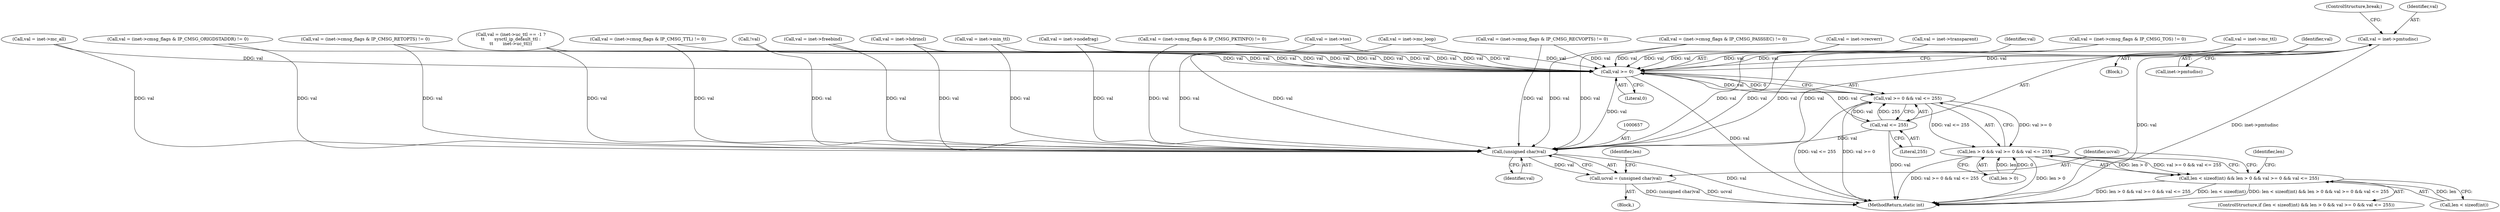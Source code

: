 digraph "0_linux_f6d8bd051c391c1c0458a30b2a7abcd939329259_25@pointer" {
"1000327" [label="(Call,val = inet->pmtudisc)"];
"1000646" [label="(Call,val >= 0)"];
"1000645" [label="(Call,val >= 0 && val <= 255)"];
"1000641" [label="(Call,len > 0 && val >= 0 && val <= 255)"];
"1000636" [label="(Call,len < sizeof(int) && len > 0 && val >= 0 && val <= 255)"];
"1000649" [label="(Call,val <= 255)"];
"1000656" [label="(Call,(unsigned char)val)"];
"1000654" [label="(Call,ucval = (unsigned char)val)"];
"1000327" [label="(Call,val = inet->pmtudisc)"];
"1000648" [label="(Literal,0)"];
"1000658" [label="(Identifier,val)"];
"1000370" [label="(Call,val = inet->mc_ttl)"];
"1000637" [label="(Call,len < sizeof(int))"];
"1000247" [label="(Call,val = (inet->cmsg_flags & IP_CMSG_RECVOPTS) != 0)"];
"1000646" [label="(Call,val >= 0)"];
"1000258" [label="(Call,val = (inet->cmsg_flags & IP_CMSG_RETOPTS) != 0)"];
"1000649" [label="(Call,val <= 255)"];
"1000291" [label="(Call,val = inet->tos)"];
"1000332" [label="(ControlStructure,break;)"];
"1000652" [label="(Block,)"];
"1000225" [label="(Call,val = (inet->cmsg_flags & IP_CMSG_TTL) != 0)"];
"1000498" [label="(Call,val = inet->mc_all)"];
"1000660" [label="(Identifier,len)"];
"1000698" [label="(MethodReturn,static int)"];
"1000353" [label="(Call,!val)"];
"1000636" [label="(Call,len < sizeof(int) && len > 0 && val >= 0 && val <= 255)"];
"1000650" [label="(Identifier,val)"];
"1000148" [label="(Block,)"];
"1000214" [label="(Call,val = (inet->cmsg_flags & IP_CMSG_PKTINFO) != 0)"];
"1000298" [label="(Call,val = (inet->uc_ttl == -1 ?\n\t\t       sysctl_ip_default_ttl :\n\t\t       inet->uc_ttl))"];
"1000656" [label="(Call,(unsigned char)val)"];
"1000621" [label="(Call,val = inet->min_ttl)"];
"1000320" [label="(Call,val = inet->nodefrag)"];
"1000635" [label="(ControlStructure,if (len < sizeof(int) && len > 0 && val >= 0 && val <= 255))"];
"1000377" [label="(Call,val = inet->mc_loop)"];
"1000655" [label="(Identifier,ucval)"];
"1000269" [label="(Call,val = (inet->cmsg_flags & IP_CMSG_PASSSEC) != 0)"];
"1000329" [label="(Call,inet->pmtudisc)"];
"1000645" [label="(Call,val >= 0 && val <= 255)"];
"1000654" [label="(Call,ucval = (unsigned char)val)"];
"1000642" [label="(Call,len > 0)"];
"1000280" [label="(Call,val = (inet->cmsg_flags & IP_CMSG_ORIGDSTADDR) != 0)"];
"1000313" [label="(Call,val = inet->hdrincl)"];
"1000647" [label="(Identifier,val)"];
"1000614" [label="(Call,val = inet->transparent)"];
"1000682" [label="(Identifier,len)"];
"1000651" [label="(Literal,255)"];
"1000607" [label="(Call,val = inet->freebind)"];
"1000328" [label="(Identifier,val)"];
"1000363" [label="(Call,val = inet->recverr)"];
"1000236" [label="(Call,val = (inet->cmsg_flags & IP_CMSG_TOS) != 0)"];
"1000641" [label="(Call,len > 0 && val >= 0 && val <= 255)"];
"1000327" -> "1000148"  [label="AST: "];
"1000327" -> "1000329"  [label="CFG: "];
"1000328" -> "1000327"  [label="AST: "];
"1000329" -> "1000327"  [label="AST: "];
"1000332" -> "1000327"  [label="CFG: "];
"1000327" -> "1000698"  [label="DDG: val"];
"1000327" -> "1000698"  [label="DDG: inet->pmtudisc"];
"1000327" -> "1000646"  [label="DDG: val"];
"1000327" -> "1000656"  [label="DDG: val"];
"1000646" -> "1000645"  [label="AST: "];
"1000646" -> "1000648"  [label="CFG: "];
"1000647" -> "1000646"  [label="AST: "];
"1000648" -> "1000646"  [label="AST: "];
"1000650" -> "1000646"  [label="CFG: "];
"1000645" -> "1000646"  [label="CFG: "];
"1000646" -> "1000698"  [label="DDG: val"];
"1000646" -> "1000645"  [label="DDG: val"];
"1000646" -> "1000645"  [label="DDG: 0"];
"1000621" -> "1000646"  [label="DDG: val"];
"1000363" -> "1000646"  [label="DDG: val"];
"1000607" -> "1000646"  [label="DDG: val"];
"1000377" -> "1000646"  [label="DDG: val"];
"1000280" -> "1000646"  [label="DDG: val"];
"1000313" -> "1000646"  [label="DDG: val"];
"1000370" -> "1000646"  [label="DDG: val"];
"1000258" -> "1000646"  [label="DDG: val"];
"1000247" -> "1000646"  [label="DDG: val"];
"1000291" -> "1000646"  [label="DDG: val"];
"1000236" -> "1000646"  [label="DDG: val"];
"1000225" -> "1000646"  [label="DDG: val"];
"1000298" -> "1000646"  [label="DDG: val"];
"1000614" -> "1000646"  [label="DDG: val"];
"1000498" -> "1000646"  [label="DDG: val"];
"1000214" -> "1000646"  [label="DDG: val"];
"1000269" -> "1000646"  [label="DDG: val"];
"1000353" -> "1000646"  [label="DDG: val"];
"1000320" -> "1000646"  [label="DDG: val"];
"1000646" -> "1000649"  [label="DDG: val"];
"1000646" -> "1000656"  [label="DDG: val"];
"1000645" -> "1000641"  [label="AST: "];
"1000645" -> "1000649"  [label="CFG: "];
"1000649" -> "1000645"  [label="AST: "];
"1000641" -> "1000645"  [label="CFG: "];
"1000645" -> "1000698"  [label="DDG: val >= 0"];
"1000645" -> "1000698"  [label="DDG: val <= 255"];
"1000645" -> "1000641"  [label="DDG: val >= 0"];
"1000645" -> "1000641"  [label="DDG: val <= 255"];
"1000649" -> "1000645"  [label="DDG: val"];
"1000649" -> "1000645"  [label="DDG: 255"];
"1000641" -> "1000636"  [label="AST: "];
"1000641" -> "1000642"  [label="CFG: "];
"1000642" -> "1000641"  [label="AST: "];
"1000636" -> "1000641"  [label="CFG: "];
"1000641" -> "1000698"  [label="DDG: val >= 0 && val <= 255"];
"1000641" -> "1000698"  [label="DDG: len > 0"];
"1000641" -> "1000636"  [label="DDG: len > 0"];
"1000641" -> "1000636"  [label="DDG: val >= 0 && val <= 255"];
"1000642" -> "1000641"  [label="DDG: len"];
"1000642" -> "1000641"  [label="DDG: 0"];
"1000636" -> "1000635"  [label="AST: "];
"1000636" -> "1000637"  [label="CFG: "];
"1000637" -> "1000636"  [label="AST: "];
"1000655" -> "1000636"  [label="CFG: "];
"1000682" -> "1000636"  [label="CFG: "];
"1000636" -> "1000698"  [label="DDG: len > 0 && val >= 0 && val <= 255"];
"1000636" -> "1000698"  [label="DDG: len < sizeof(int)"];
"1000636" -> "1000698"  [label="DDG: len < sizeof(int) && len > 0 && val >= 0 && val <= 255"];
"1000637" -> "1000636"  [label="DDG: len"];
"1000649" -> "1000651"  [label="CFG: "];
"1000650" -> "1000649"  [label="AST: "];
"1000651" -> "1000649"  [label="AST: "];
"1000649" -> "1000698"  [label="DDG: val"];
"1000649" -> "1000656"  [label="DDG: val"];
"1000656" -> "1000654"  [label="AST: "];
"1000656" -> "1000658"  [label="CFG: "];
"1000657" -> "1000656"  [label="AST: "];
"1000658" -> "1000656"  [label="AST: "];
"1000654" -> "1000656"  [label="CFG: "];
"1000656" -> "1000698"  [label="DDG: val"];
"1000656" -> "1000654"  [label="DDG: val"];
"1000621" -> "1000656"  [label="DDG: val"];
"1000363" -> "1000656"  [label="DDG: val"];
"1000607" -> "1000656"  [label="DDG: val"];
"1000377" -> "1000656"  [label="DDG: val"];
"1000280" -> "1000656"  [label="DDG: val"];
"1000313" -> "1000656"  [label="DDG: val"];
"1000370" -> "1000656"  [label="DDG: val"];
"1000258" -> "1000656"  [label="DDG: val"];
"1000247" -> "1000656"  [label="DDG: val"];
"1000291" -> "1000656"  [label="DDG: val"];
"1000236" -> "1000656"  [label="DDG: val"];
"1000225" -> "1000656"  [label="DDG: val"];
"1000298" -> "1000656"  [label="DDG: val"];
"1000614" -> "1000656"  [label="DDG: val"];
"1000498" -> "1000656"  [label="DDG: val"];
"1000214" -> "1000656"  [label="DDG: val"];
"1000269" -> "1000656"  [label="DDG: val"];
"1000353" -> "1000656"  [label="DDG: val"];
"1000320" -> "1000656"  [label="DDG: val"];
"1000654" -> "1000652"  [label="AST: "];
"1000655" -> "1000654"  [label="AST: "];
"1000660" -> "1000654"  [label="CFG: "];
"1000654" -> "1000698"  [label="DDG: (unsigned char)val"];
"1000654" -> "1000698"  [label="DDG: ucval"];
}
